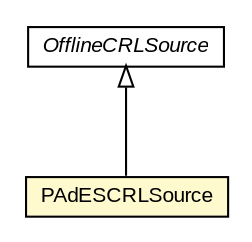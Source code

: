 #!/usr/local/bin/dot
#
# Class diagram 
# Generated by UMLGraph version R5_6-24-gf6e263 (http://www.umlgraph.org/)
#

digraph G {
	edge [fontname="arial",fontsize=10,labelfontname="arial",labelfontsize=10];
	node [fontname="arial",fontsize=10,shape=plaintext];
	nodesep=0.25;
	ranksep=0.5;
	// eu.europa.esig.dss.x509.crl.OfflineCRLSource
	c473922 [label=<<table title="eu.europa.esig.dss.x509.crl.OfflineCRLSource" border="0" cellborder="1" cellspacing="0" cellpadding="2" port="p" href="../../x509/crl/OfflineCRLSource.html">
		<tr><td><table border="0" cellspacing="0" cellpadding="1">
<tr><td align="center" balign="center"><font face="arial italic"> OfflineCRLSource </font></td></tr>
		</table></td></tr>
		</table>>, URL="../../x509/crl/OfflineCRLSource.html", fontname="arial", fontcolor="black", fontsize=10.0];
	// eu.europa.esig.dss.pades.validation.PAdESCRLSource
	c474565 [label=<<table title="eu.europa.esig.dss.pades.validation.PAdESCRLSource" border="0" cellborder="1" cellspacing="0" cellpadding="2" port="p" bgcolor="lemonChiffon" href="./PAdESCRLSource.html">
		<tr><td><table border="0" cellspacing="0" cellpadding="1">
<tr><td align="center" balign="center"> PAdESCRLSource </td></tr>
		</table></td></tr>
		</table>>, URL="./PAdESCRLSource.html", fontname="arial", fontcolor="black", fontsize=10.0];
	//eu.europa.esig.dss.pades.validation.PAdESCRLSource extends eu.europa.esig.dss.x509.crl.OfflineCRLSource
	c473922:p -> c474565:p [dir=back,arrowtail=empty];
}

